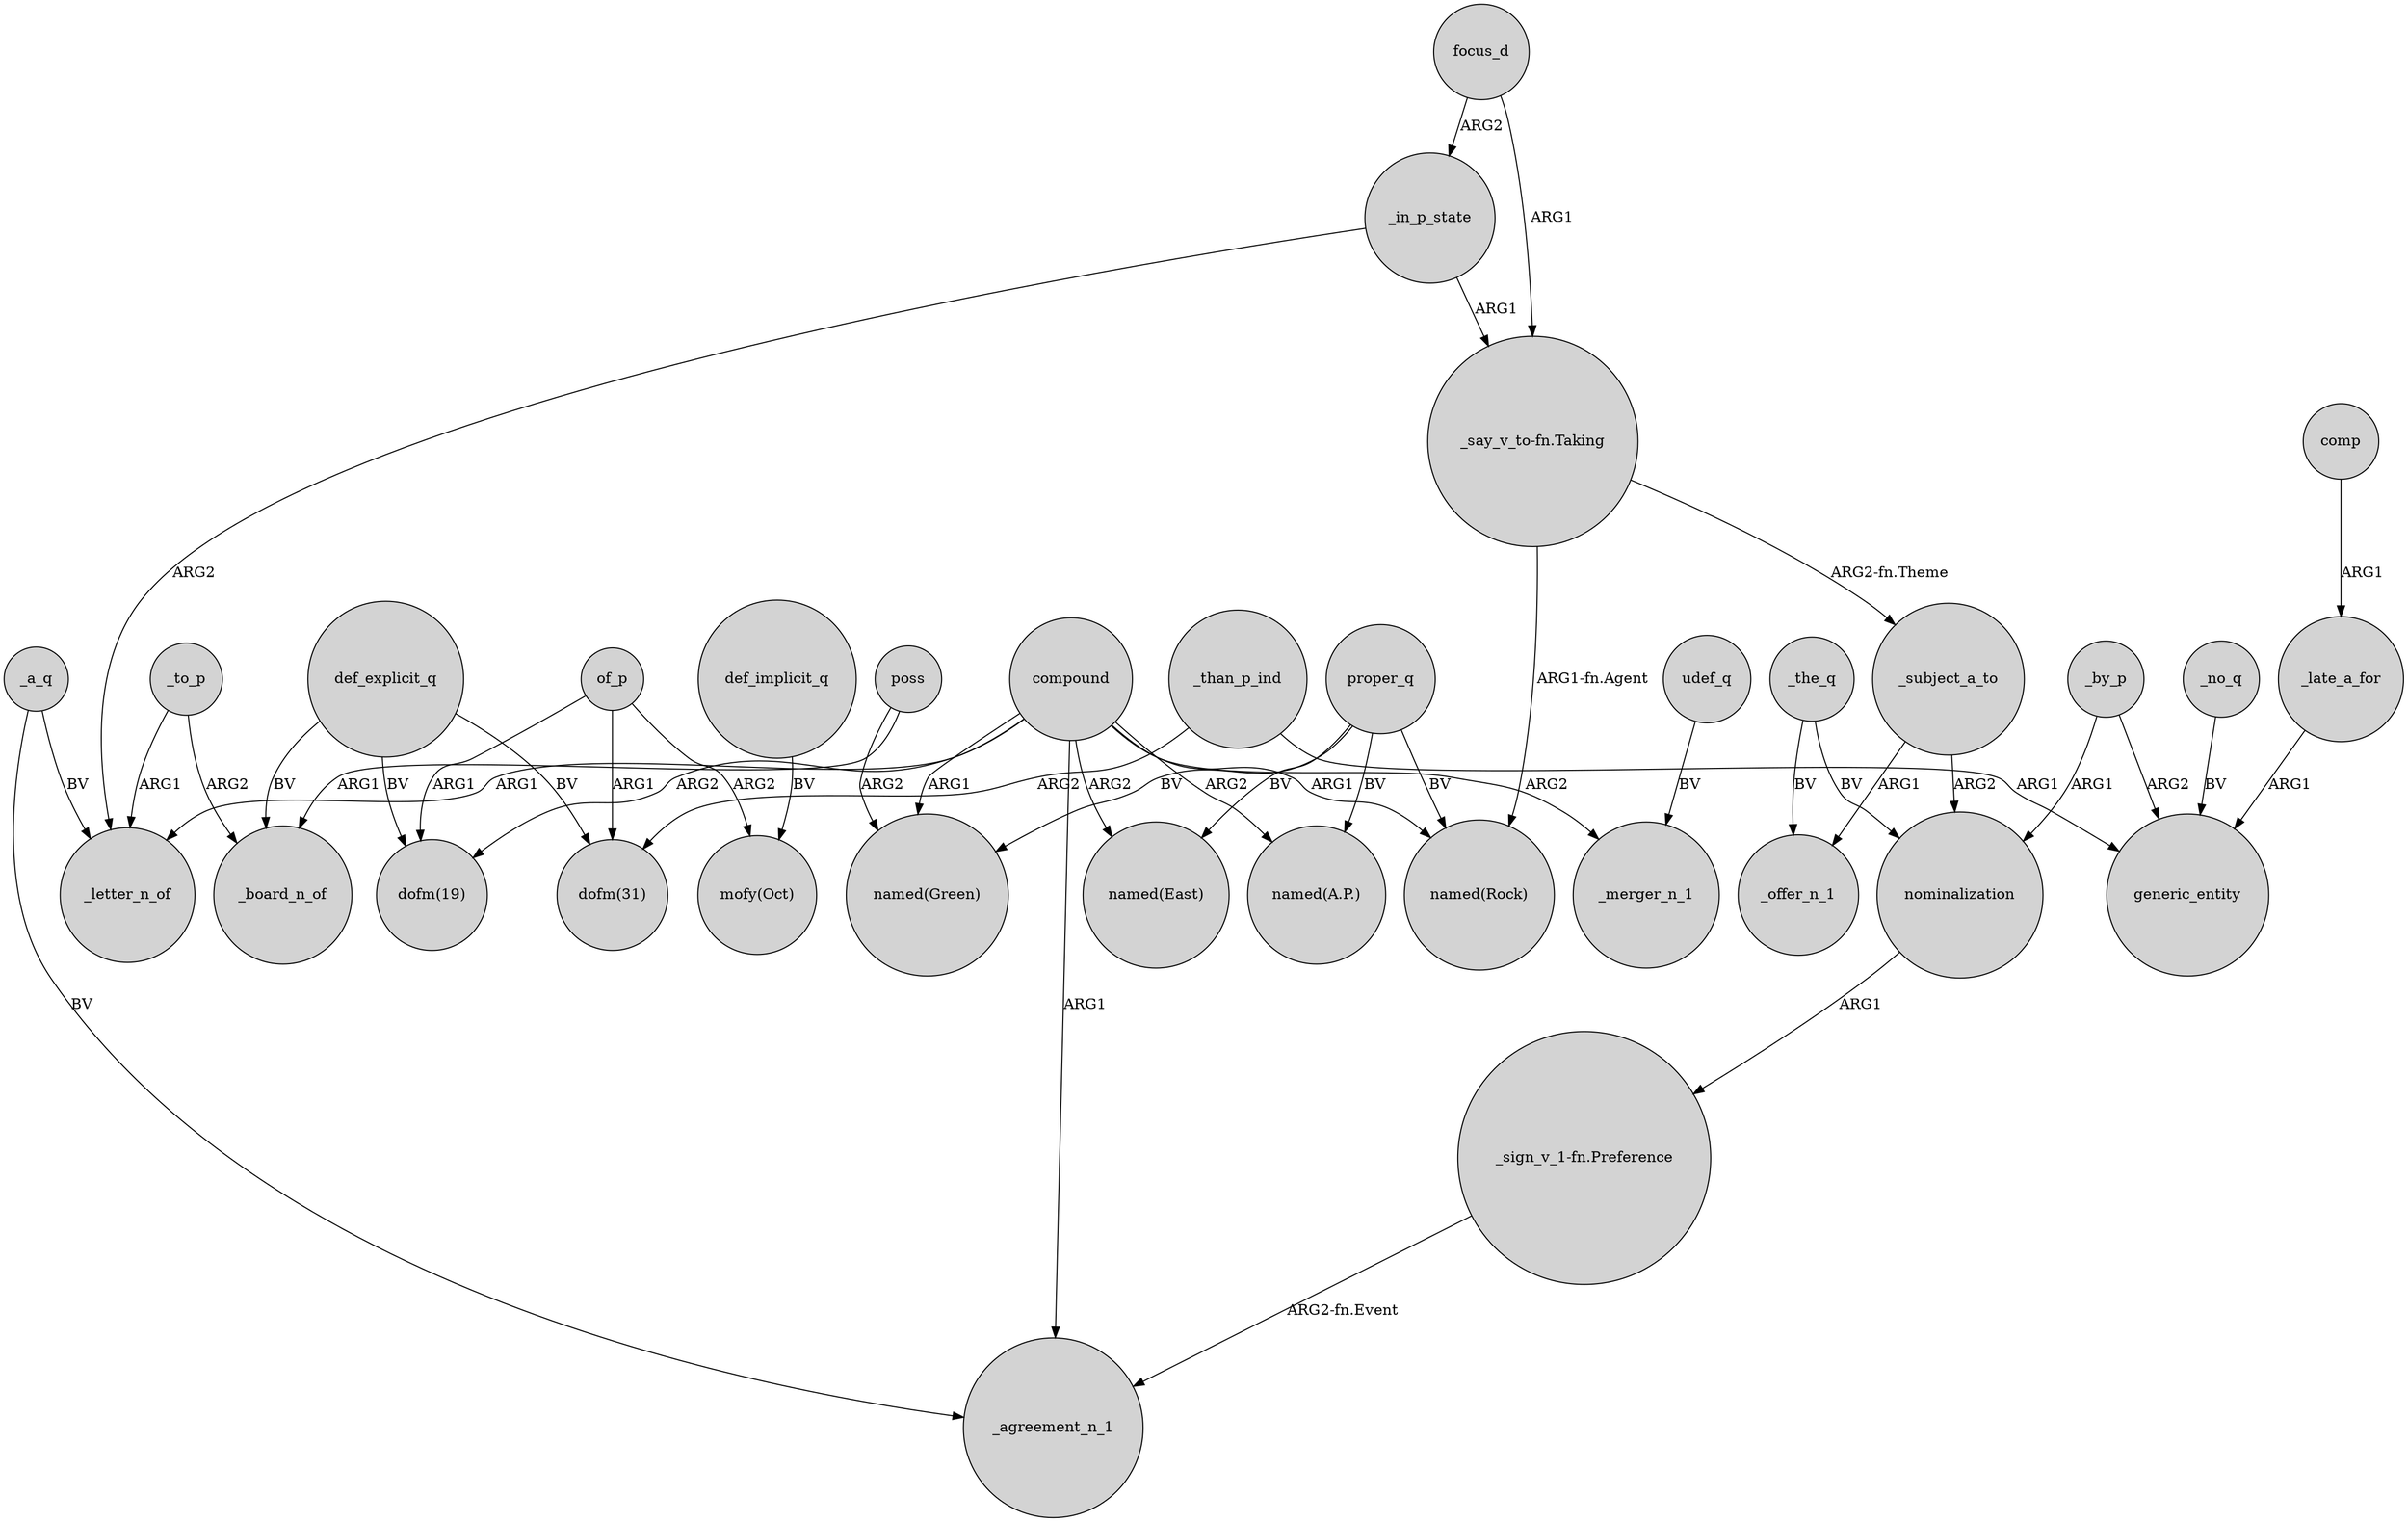 digraph {
	node [shape=circle style=filled]
	_to_p -> _board_n_of [label=ARG2]
	_the_q -> nominalization [label=BV]
	"_say_v_to-fn.Taking" -> _subject_a_to [label="ARG2-fn.Theme"]
	focus_d -> _in_p_state [label=ARG2]
	_in_p_state -> "_say_v_to-fn.Taking" [label=ARG1]
	def_explicit_q -> _board_n_of [label=BV]
	compound -> "named(East)" [label=ARG2]
	focus_d -> "_say_v_to-fn.Taking" [label=ARG1]
	_in_p_state -> _letter_n_of [label=ARG2]
	of_p -> "mofy(Oct)" [label=ARG2]
	compound -> "dofm(19)" [label=ARG2]
	proper_q -> "named(Rock)" [label=BV]
	proper_q -> "named(A.P.)" [label=BV]
	compound -> _merger_n_1 [label=ARG2]
	_than_p_ind -> generic_entity [label=ARG1]
	_no_q -> generic_entity [label=BV]
	of_p -> "dofm(31)" [label=ARG1]
	of_p -> "dofm(19)" [label=ARG1]
	compound -> "named(A.P.)" [label=ARG2]
	_a_q -> _letter_n_of [label=BV]
	proper_q -> "named(East)" [label=BV]
	"_say_v_to-fn.Taking" -> "named(Rock)" [label="ARG1-fn.Agent"]
	_than_p_ind -> "dofm(31)" [label=ARG2]
	compound -> _letter_n_of [label=ARG1]
	nominalization -> "_sign_v_1-fn.Preference" [label=ARG1]
	compound -> "named(Green)" [label=ARG1]
	_late_a_for -> generic_entity [label=ARG1]
	comp -> _late_a_for [label=ARG1]
	_by_p -> generic_entity [label=ARG2]
	_to_p -> _letter_n_of [label=ARG1]
	poss -> _board_n_of [label=ARG1]
	_by_p -> nominalization [label=ARG1]
	_a_q -> _agreement_n_1 [label=BV]
	"_sign_v_1-fn.Preference" -> _agreement_n_1 [label="ARG2-fn.Event"]
	poss -> "named(Green)" [label=ARG2]
	_subject_a_to -> _offer_n_1 [label=ARG1]
	_the_q -> _offer_n_1 [label=BV]
	def_implicit_q -> "mofy(Oct)" [label=BV]
	def_explicit_q -> "dofm(31)" [label=BV]
	compound -> _agreement_n_1 [label=ARG1]
	compound -> "named(Rock)" [label=ARG1]
	udef_q -> _merger_n_1 [label=BV]
	def_explicit_q -> "dofm(19)" [label=BV]
	proper_q -> "named(Green)" [label=BV]
	_subject_a_to -> nominalization [label=ARG2]
}
